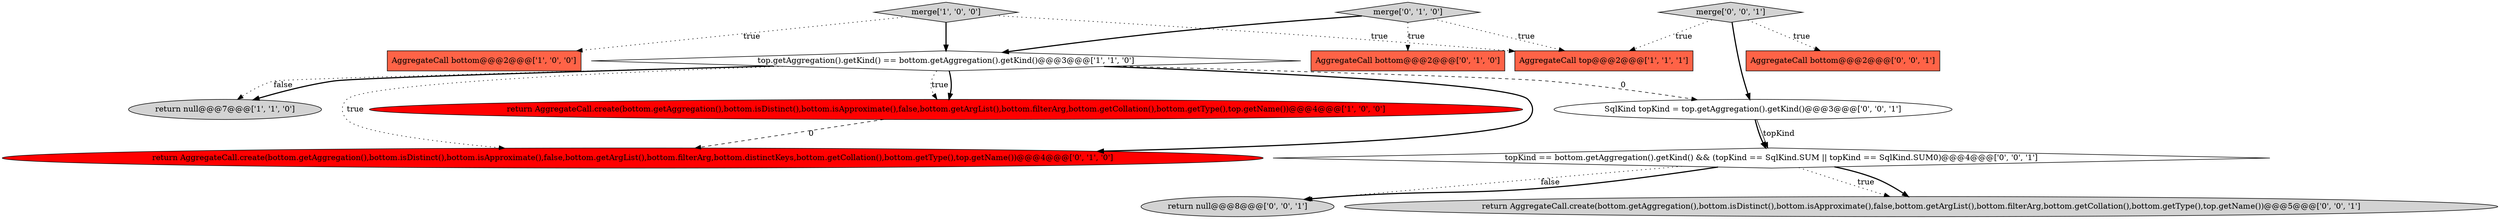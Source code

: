digraph {
3 [style = filled, label = "return null@@@7@@@['1', '1', '0']", fillcolor = lightgray, shape = ellipse image = "AAA0AAABBB1BBB"];
14 [style = filled, label = "return null@@@8@@@['0', '0', '1']", fillcolor = lightgray, shape = ellipse image = "AAA0AAABBB3BBB"];
7 [style = filled, label = "return AggregateCall.create(bottom.getAggregation(),bottom.isDistinct(),bottom.isApproximate(),false,bottom.getArgList(),bottom.filterArg,bottom.distinctKeys,bottom.getCollation(),bottom.getType(),top.getName())@@@4@@@['0', '1', '0']", fillcolor = red, shape = ellipse image = "AAA1AAABBB2BBB"];
0 [style = filled, label = "merge['1', '0', '0']", fillcolor = lightgray, shape = diamond image = "AAA0AAABBB1BBB"];
5 [style = filled, label = "top.getAggregation().getKind() == bottom.getAggregation().getKind()@@@3@@@['1', '1', '0']", fillcolor = white, shape = diamond image = "AAA0AAABBB1BBB"];
8 [style = filled, label = "merge['0', '1', '0']", fillcolor = lightgray, shape = diamond image = "AAA0AAABBB2BBB"];
10 [style = filled, label = "SqlKind topKind = top.getAggregation().getKind()@@@3@@@['0', '0', '1']", fillcolor = white, shape = ellipse image = "AAA0AAABBB3BBB"];
12 [style = filled, label = "return AggregateCall.create(bottom.getAggregation(),bottom.isDistinct(),bottom.isApproximate(),false,bottom.getArgList(),bottom.filterArg,bottom.getCollation(),bottom.getType(),top.getName())@@@5@@@['0', '0', '1']", fillcolor = lightgray, shape = ellipse image = "AAA0AAABBB3BBB"];
4 [style = filled, label = "AggregateCall top@@@2@@@['1', '1', '1']", fillcolor = tomato, shape = box image = "AAA0AAABBB1BBB"];
11 [style = filled, label = "merge['0', '0', '1']", fillcolor = lightgray, shape = diamond image = "AAA0AAABBB3BBB"];
1 [style = filled, label = "AggregateCall bottom@@@2@@@['1', '0', '0']", fillcolor = tomato, shape = box image = "AAA0AAABBB1BBB"];
13 [style = filled, label = "topKind == bottom.getAggregation().getKind() && (topKind == SqlKind.SUM || topKind == SqlKind.SUM0)@@@4@@@['0', '0', '1']", fillcolor = white, shape = diamond image = "AAA0AAABBB3BBB"];
2 [style = filled, label = "return AggregateCall.create(bottom.getAggregation(),bottom.isDistinct(),bottom.isApproximate(),false,bottom.getArgList(),bottom.filterArg,bottom.getCollation(),bottom.getType(),top.getName())@@@4@@@['1', '0', '0']", fillcolor = red, shape = ellipse image = "AAA1AAABBB1BBB"];
6 [style = filled, label = "AggregateCall bottom@@@2@@@['0', '1', '0']", fillcolor = tomato, shape = box image = "AAA0AAABBB2BBB"];
9 [style = filled, label = "AggregateCall bottom@@@2@@@['0', '0', '1']", fillcolor = tomato, shape = box image = "AAA0AAABBB3BBB"];
5->3 [style = bold, label=""];
13->12 [style = dotted, label="true"];
13->14 [style = dotted, label="false"];
0->4 [style = dotted, label="true"];
11->9 [style = dotted, label="true"];
11->4 [style = dotted, label="true"];
2->7 [style = dashed, label="0"];
8->4 [style = dotted, label="true"];
10->13 [style = solid, label="topKind"];
5->2 [style = bold, label=""];
13->12 [style = bold, label=""];
8->6 [style = dotted, label="true"];
8->5 [style = bold, label=""];
10->13 [style = bold, label=""];
5->10 [style = dashed, label="0"];
5->7 [style = dotted, label="true"];
11->10 [style = bold, label=""];
0->1 [style = dotted, label="true"];
5->3 [style = dotted, label="false"];
5->7 [style = bold, label=""];
13->14 [style = bold, label=""];
0->5 [style = bold, label=""];
5->2 [style = dotted, label="true"];
}
